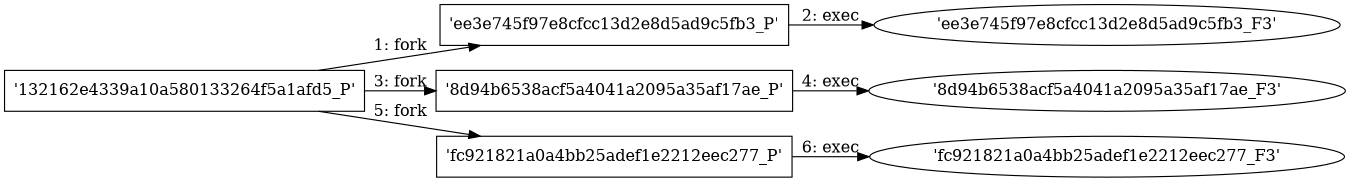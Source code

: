 digraph "D:\Learning\Paper\apt\基于CTI的攻击预警\Dataset\攻击图\ASGfromALLCTI\Cisco Coverage for CVE-2017-0199.dot" {
rankdir="LR"
size="9"
fixedsize="false"
splines="true"
nodesep=0.3
ranksep=0
fontsize=10
overlap="scalexy"
engine= "neato"
	"'132162e4339a10a580133264f5a1afd5_P'" [node_type=Process shape=box]
	"'ee3e745f97e8cfcc13d2e8d5ad9c5fb3_P'" [node_type=Process shape=box]
	"'132162e4339a10a580133264f5a1afd5_P'" -> "'ee3e745f97e8cfcc13d2e8d5ad9c5fb3_P'" [label="1: fork"]
	"'ee3e745f97e8cfcc13d2e8d5ad9c5fb3_P'" [node_type=Process shape=box]
	"'ee3e745f97e8cfcc13d2e8d5ad9c5fb3_F3'" [node_type=File shape=ellipse]
	"'ee3e745f97e8cfcc13d2e8d5ad9c5fb3_P'" -> "'ee3e745f97e8cfcc13d2e8d5ad9c5fb3_F3'" [label="2: exec"]
	"'132162e4339a10a580133264f5a1afd5_P'" [node_type=Process shape=box]
	"'8d94b6538acf5a4041a2095a35af17ae_P'" [node_type=Process shape=box]
	"'132162e4339a10a580133264f5a1afd5_P'" -> "'8d94b6538acf5a4041a2095a35af17ae_P'" [label="3: fork"]
	"'8d94b6538acf5a4041a2095a35af17ae_P'" [node_type=Process shape=box]
	"'8d94b6538acf5a4041a2095a35af17ae_F3'" [node_type=File shape=ellipse]
	"'8d94b6538acf5a4041a2095a35af17ae_P'" -> "'8d94b6538acf5a4041a2095a35af17ae_F3'" [label="4: exec"]
	"'132162e4339a10a580133264f5a1afd5_P'" [node_type=Process shape=box]
	"'fc921821a0a4bb25adef1e2212eec277_P'" [node_type=Process shape=box]
	"'132162e4339a10a580133264f5a1afd5_P'" -> "'fc921821a0a4bb25adef1e2212eec277_P'" [label="5: fork"]
	"'fc921821a0a4bb25adef1e2212eec277_P'" [node_type=Process shape=box]
	"'fc921821a0a4bb25adef1e2212eec277_F3'" [node_type=File shape=ellipse]
	"'fc921821a0a4bb25adef1e2212eec277_P'" -> "'fc921821a0a4bb25adef1e2212eec277_F3'" [label="6: exec"]
}
